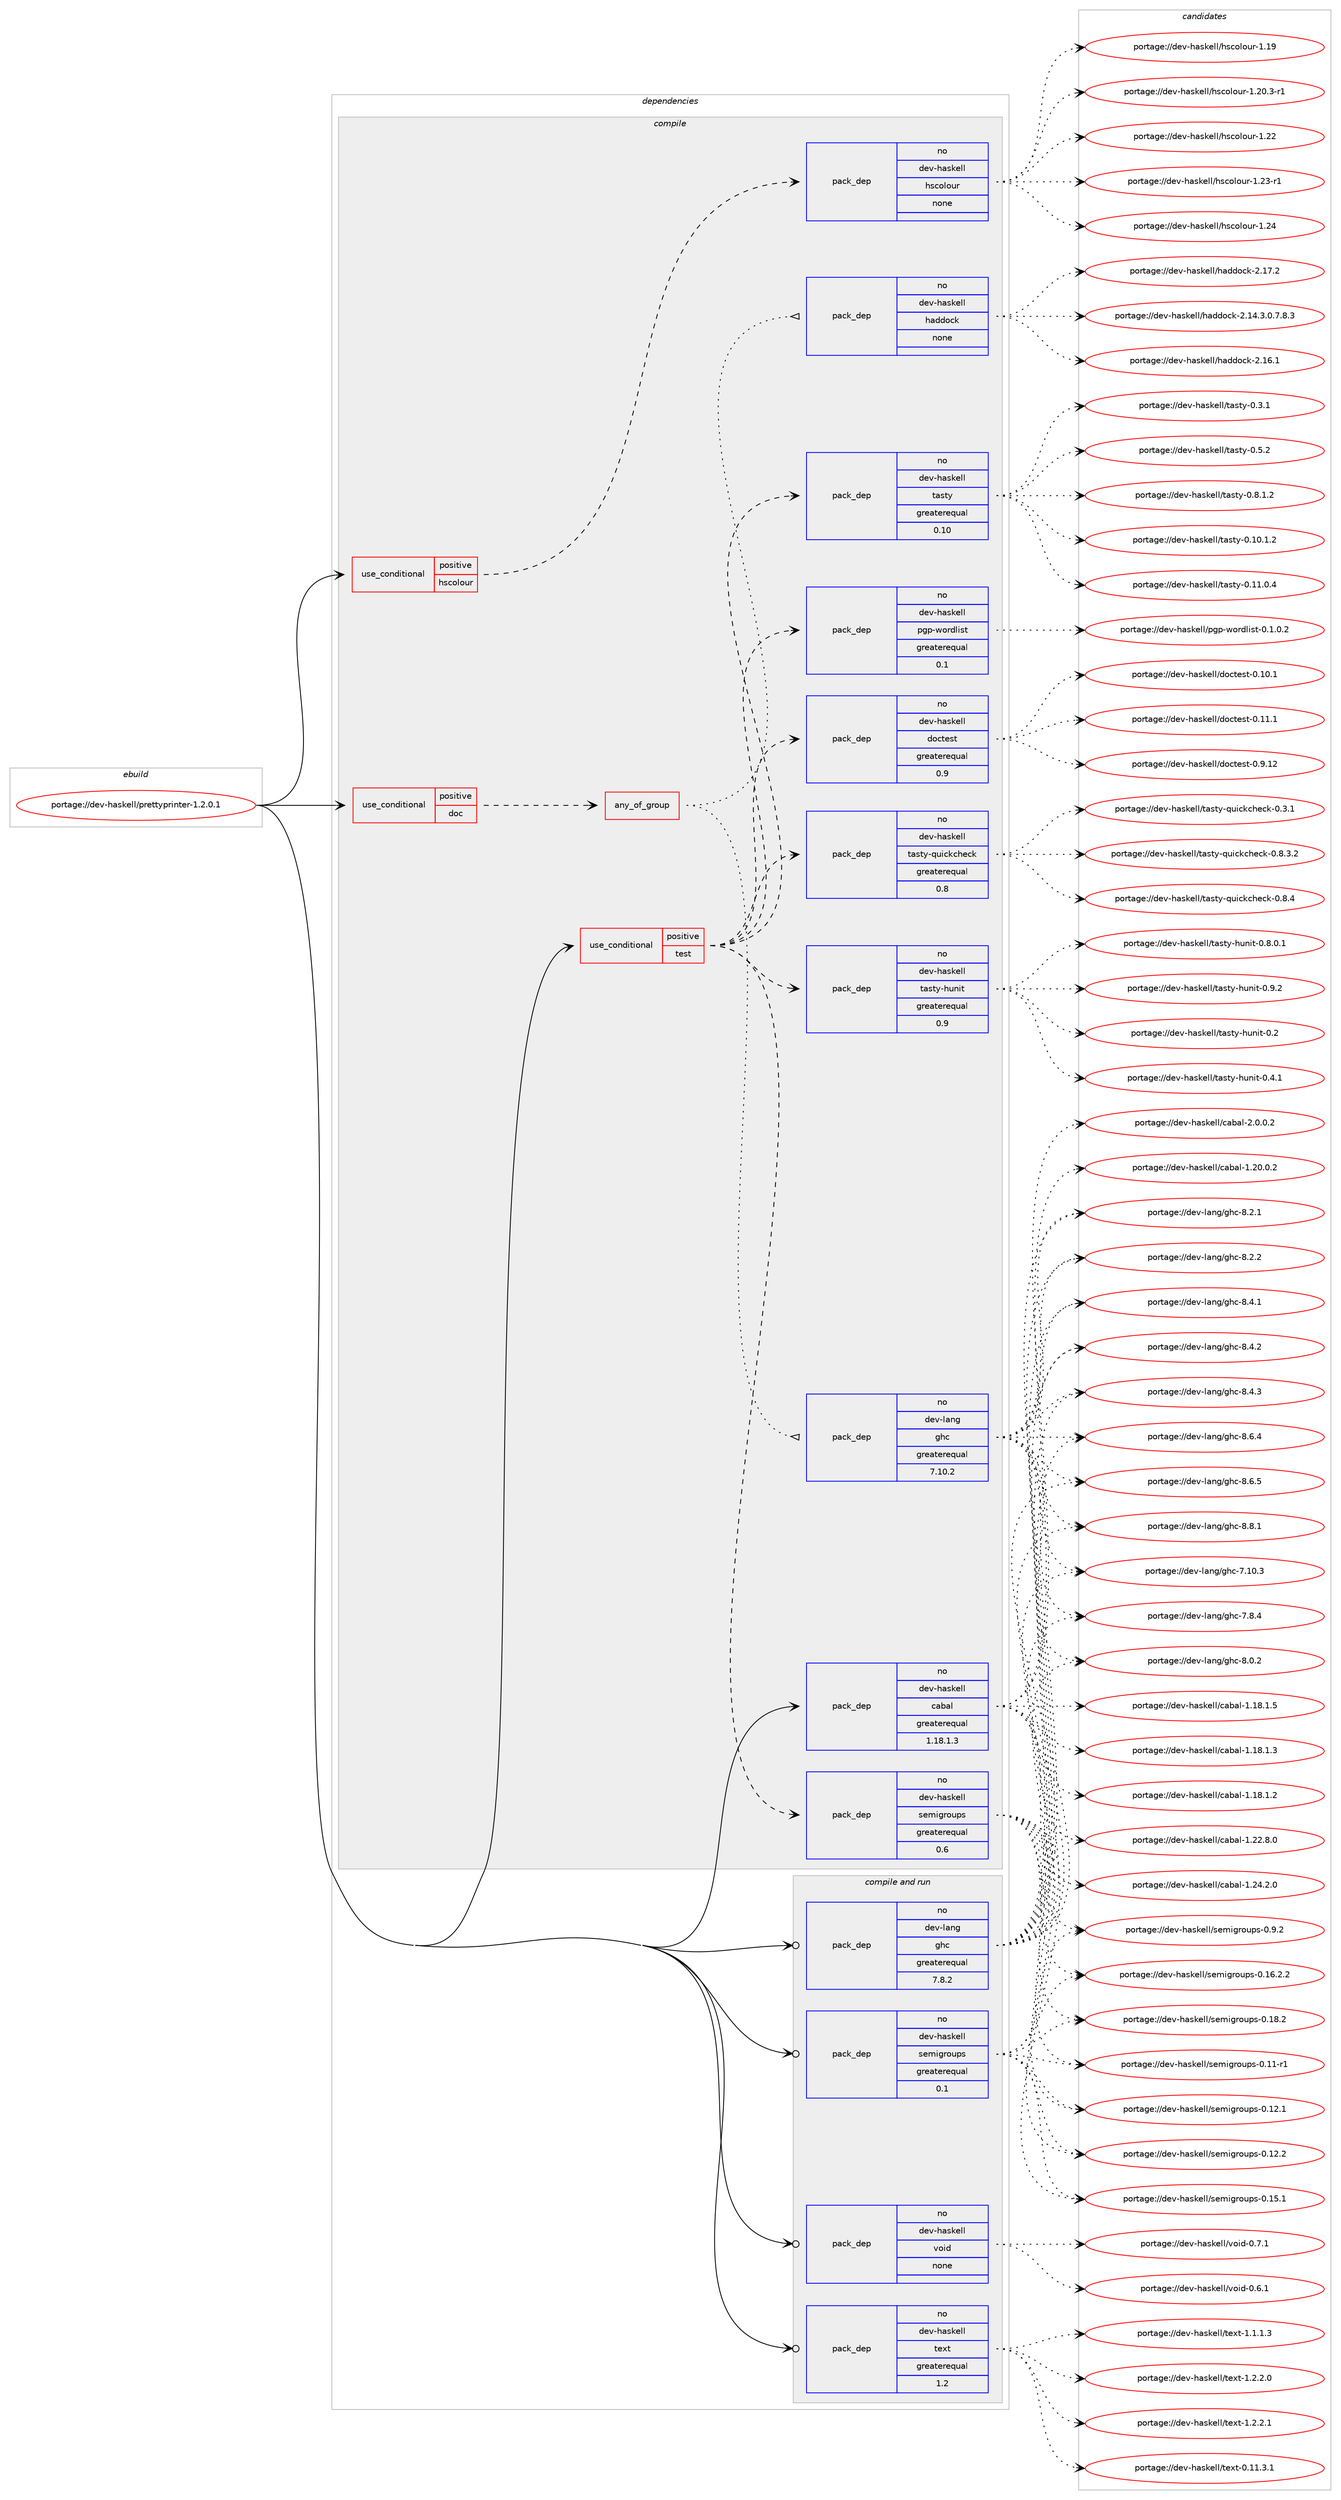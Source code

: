 digraph prolog {

# *************
# Graph options
# *************

newrank=true;
concentrate=true;
compound=true;
graph [rankdir=LR,fontname=Helvetica,fontsize=10,ranksep=1.5];#, ranksep=2.5, nodesep=0.2];
edge  [arrowhead=vee];
node  [fontname=Helvetica,fontsize=10];

# **********
# The ebuild
# **********

subgraph cluster_leftcol {
color=gray;
rank=same;
label=<<i>ebuild</i>>;
id [label="portage://dev-haskell/prettyprinter-1.2.0.1", color=red, width=4, href="../dev-haskell/prettyprinter-1.2.0.1.svg"];
}

# ****************
# The dependencies
# ****************

subgraph cluster_midcol {
color=gray;
label=<<i>dependencies</i>>;
subgraph cluster_compile {
fillcolor="#eeeeee";
style=filled;
label=<<i>compile</i>>;
subgraph cond16638 {
dependency77085 [label=<<TABLE BORDER="0" CELLBORDER="1" CELLSPACING="0" CELLPADDING="4"><TR><TD ROWSPAN="3" CELLPADDING="10">use_conditional</TD></TR><TR><TD>positive</TD></TR><TR><TD>doc</TD></TR></TABLE>>, shape=none, color=red];
subgraph any2180 {
dependency77086 [label=<<TABLE BORDER="0" CELLBORDER="1" CELLSPACING="0" CELLPADDING="4"><TR><TD CELLPADDING="10">any_of_group</TD></TR></TABLE>>, shape=none, color=red];subgraph pack58210 {
dependency77087 [label=<<TABLE BORDER="0" CELLBORDER="1" CELLSPACING="0" CELLPADDING="4" WIDTH="220"><TR><TD ROWSPAN="6" CELLPADDING="30">pack_dep</TD></TR><TR><TD WIDTH="110">no</TD></TR><TR><TD>dev-haskell</TD></TR><TR><TD>haddock</TD></TR><TR><TD>none</TD></TR><TR><TD></TD></TR></TABLE>>, shape=none, color=blue];
}
dependency77086:e -> dependency77087:w [weight=20,style="dotted",arrowhead="oinv"];
subgraph pack58211 {
dependency77088 [label=<<TABLE BORDER="0" CELLBORDER="1" CELLSPACING="0" CELLPADDING="4" WIDTH="220"><TR><TD ROWSPAN="6" CELLPADDING="30">pack_dep</TD></TR><TR><TD WIDTH="110">no</TD></TR><TR><TD>dev-lang</TD></TR><TR><TD>ghc</TD></TR><TR><TD>greaterequal</TD></TR><TR><TD>7.10.2</TD></TR></TABLE>>, shape=none, color=blue];
}
dependency77086:e -> dependency77088:w [weight=20,style="dotted",arrowhead="oinv"];
}
dependency77085:e -> dependency77086:w [weight=20,style="dashed",arrowhead="vee"];
}
id:e -> dependency77085:w [weight=20,style="solid",arrowhead="vee"];
subgraph cond16639 {
dependency77089 [label=<<TABLE BORDER="0" CELLBORDER="1" CELLSPACING="0" CELLPADDING="4"><TR><TD ROWSPAN="3" CELLPADDING="10">use_conditional</TD></TR><TR><TD>positive</TD></TR><TR><TD>hscolour</TD></TR></TABLE>>, shape=none, color=red];
subgraph pack58212 {
dependency77090 [label=<<TABLE BORDER="0" CELLBORDER="1" CELLSPACING="0" CELLPADDING="4" WIDTH="220"><TR><TD ROWSPAN="6" CELLPADDING="30">pack_dep</TD></TR><TR><TD WIDTH="110">no</TD></TR><TR><TD>dev-haskell</TD></TR><TR><TD>hscolour</TD></TR><TR><TD>none</TD></TR><TR><TD></TD></TR></TABLE>>, shape=none, color=blue];
}
dependency77089:e -> dependency77090:w [weight=20,style="dashed",arrowhead="vee"];
}
id:e -> dependency77089:w [weight=20,style="solid",arrowhead="vee"];
subgraph cond16640 {
dependency77091 [label=<<TABLE BORDER="0" CELLBORDER="1" CELLSPACING="0" CELLPADDING="4"><TR><TD ROWSPAN="3" CELLPADDING="10">use_conditional</TD></TR><TR><TD>positive</TD></TR><TR><TD>test</TD></TR></TABLE>>, shape=none, color=red];
subgraph pack58213 {
dependency77092 [label=<<TABLE BORDER="0" CELLBORDER="1" CELLSPACING="0" CELLPADDING="4" WIDTH="220"><TR><TD ROWSPAN="6" CELLPADDING="30">pack_dep</TD></TR><TR><TD WIDTH="110">no</TD></TR><TR><TD>dev-haskell</TD></TR><TR><TD>doctest</TD></TR><TR><TD>greaterequal</TD></TR><TR><TD>0.9</TD></TR></TABLE>>, shape=none, color=blue];
}
dependency77091:e -> dependency77092:w [weight=20,style="dashed",arrowhead="vee"];
subgraph pack58214 {
dependency77093 [label=<<TABLE BORDER="0" CELLBORDER="1" CELLSPACING="0" CELLPADDING="4" WIDTH="220"><TR><TD ROWSPAN="6" CELLPADDING="30">pack_dep</TD></TR><TR><TD WIDTH="110">no</TD></TR><TR><TD>dev-haskell</TD></TR><TR><TD>pgp-wordlist</TD></TR><TR><TD>greaterequal</TD></TR><TR><TD>0.1</TD></TR></TABLE>>, shape=none, color=blue];
}
dependency77091:e -> dependency77093:w [weight=20,style="dashed",arrowhead="vee"];
subgraph pack58215 {
dependency77094 [label=<<TABLE BORDER="0" CELLBORDER="1" CELLSPACING="0" CELLPADDING="4" WIDTH="220"><TR><TD ROWSPAN="6" CELLPADDING="30">pack_dep</TD></TR><TR><TD WIDTH="110">no</TD></TR><TR><TD>dev-haskell</TD></TR><TR><TD>semigroups</TD></TR><TR><TD>greaterequal</TD></TR><TR><TD>0.6</TD></TR></TABLE>>, shape=none, color=blue];
}
dependency77091:e -> dependency77094:w [weight=20,style="dashed",arrowhead="vee"];
subgraph pack58216 {
dependency77095 [label=<<TABLE BORDER="0" CELLBORDER="1" CELLSPACING="0" CELLPADDING="4" WIDTH="220"><TR><TD ROWSPAN="6" CELLPADDING="30">pack_dep</TD></TR><TR><TD WIDTH="110">no</TD></TR><TR><TD>dev-haskell</TD></TR><TR><TD>tasty</TD></TR><TR><TD>greaterequal</TD></TR><TR><TD>0.10</TD></TR></TABLE>>, shape=none, color=blue];
}
dependency77091:e -> dependency77095:w [weight=20,style="dashed",arrowhead="vee"];
subgraph pack58217 {
dependency77096 [label=<<TABLE BORDER="0" CELLBORDER="1" CELLSPACING="0" CELLPADDING="4" WIDTH="220"><TR><TD ROWSPAN="6" CELLPADDING="30">pack_dep</TD></TR><TR><TD WIDTH="110">no</TD></TR><TR><TD>dev-haskell</TD></TR><TR><TD>tasty-hunit</TD></TR><TR><TD>greaterequal</TD></TR><TR><TD>0.9</TD></TR></TABLE>>, shape=none, color=blue];
}
dependency77091:e -> dependency77096:w [weight=20,style="dashed",arrowhead="vee"];
subgraph pack58218 {
dependency77097 [label=<<TABLE BORDER="0" CELLBORDER="1" CELLSPACING="0" CELLPADDING="4" WIDTH="220"><TR><TD ROWSPAN="6" CELLPADDING="30">pack_dep</TD></TR><TR><TD WIDTH="110">no</TD></TR><TR><TD>dev-haskell</TD></TR><TR><TD>tasty-quickcheck</TD></TR><TR><TD>greaterequal</TD></TR><TR><TD>0.8</TD></TR></TABLE>>, shape=none, color=blue];
}
dependency77091:e -> dependency77097:w [weight=20,style="dashed",arrowhead="vee"];
}
id:e -> dependency77091:w [weight=20,style="solid",arrowhead="vee"];
subgraph pack58219 {
dependency77098 [label=<<TABLE BORDER="0" CELLBORDER="1" CELLSPACING="0" CELLPADDING="4" WIDTH="220"><TR><TD ROWSPAN="6" CELLPADDING="30">pack_dep</TD></TR><TR><TD WIDTH="110">no</TD></TR><TR><TD>dev-haskell</TD></TR><TR><TD>cabal</TD></TR><TR><TD>greaterequal</TD></TR><TR><TD>1.18.1.3</TD></TR></TABLE>>, shape=none, color=blue];
}
id:e -> dependency77098:w [weight=20,style="solid",arrowhead="vee"];
}
subgraph cluster_compileandrun {
fillcolor="#eeeeee";
style=filled;
label=<<i>compile and run</i>>;
subgraph pack58220 {
dependency77099 [label=<<TABLE BORDER="0" CELLBORDER="1" CELLSPACING="0" CELLPADDING="4" WIDTH="220"><TR><TD ROWSPAN="6" CELLPADDING="30">pack_dep</TD></TR><TR><TD WIDTH="110">no</TD></TR><TR><TD>dev-haskell</TD></TR><TR><TD>semigroups</TD></TR><TR><TD>greaterequal</TD></TR><TR><TD>0.1</TD></TR></TABLE>>, shape=none, color=blue];
}
id:e -> dependency77099:w [weight=20,style="solid",arrowhead="odotvee"];
subgraph pack58221 {
dependency77100 [label=<<TABLE BORDER="0" CELLBORDER="1" CELLSPACING="0" CELLPADDING="4" WIDTH="220"><TR><TD ROWSPAN="6" CELLPADDING="30">pack_dep</TD></TR><TR><TD WIDTH="110">no</TD></TR><TR><TD>dev-haskell</TD></TR><TR><TD>text</TD></TR><TR><TD>greaterequal</TD></TR><TR><TD>1.2</TD></TR></TABLE>>, shape=none, color=blue];
}
id:e -> dependency77100:w [weight=20,style="solid",arrowhead="odotvee"];
subgraph pack58222 {
dependency77101 [label=<<TABLE BORDER="0" CELLBORDER="1" CELLSPACING="0" CELLPADDING="4" WIDTH="220"><TR><TD ROWSPAN="6" CELLPADDING="30">pack_dep</TD></TR><TR><TD WIDTH="110">no</TD></TR><TR><TD>dev-haskell</TD></TR><TR><TD>void</TD></TR><TR><TD>none</TD></TR><TR><TD></TD></TR></TABLE>>, shape=none, color=blue];
}
id:e -> dependency77101:w [weight=20,style="solid",arrowhead="odotvee"];
subgraph pack58223 {
dependency77102 [label=<<TABLE BORDER="0" CELLBORDER="1" CELLSPACING="0" CELLPADDING="4" WIDTH="220"><TR><TD ROWSPAN="6" CELLPADDING="30">pack_dep</TD></TR><TR><TD WIDTH="110">no</TD></TR><TR><TD>dev-lang</TD></TR><TR><TD>ghc</TD></TR><TR><TD>greaterequal</TD></TR><TR><TD>7.8.2</TD></TR></TABLE>>, shape=none, color=blue];
}
id:e -> dependency77102:w [weight=20,style="solid",arrowhead="odotvee"];
}
subgraph cluster_run {
fillcolor="#eeeeee";
style=filled;
label=<<i>run</i>>;
}
}

# **************
# The candidates
# **************

subgraph cluster_choices {
rank=same;
color=gray;
label=<<i>candidates</i>>;

subgraph choice58210 {
color=black;
nodesep=1;
choiceportage1001011184510497115107101108108471049710010011199107455046495246514648465546564651 [label="portage://dev-haskell/haddock-2.14.3.0.7.8.3", color=red, width=4,href="../dev-haskell/haddock-2.14.3.0.7.8.3.svg"];
choiceportage100101118451049711510710110810847104971001001119910745504649544649 [label="portage://dev-haskell/haddock-2.16.1", color=red, width=4,href="../dev-haskell/haddock-2.16.1.svg"];
choiceportage100101118451049711510710110810847104971001001119910745504649554650 [label="portage://dev-haskell/haddock-2.17.2", color=red, width=4,href="../dev-haskell/haddock-2.17.2.svg"];
dependency77087:e -> choiceportage1001011184510497115107101108108471049710010011199107455046495246514648465546564651:w [style=dotted,weight="100"];
dependency77087:e -> choiceportage100101118451049711510710110810847104971001001119910745504649544649:w [style=dotted,weight="100"];
dependency77087:e -> choiceportage100101118451049711510710110810847104971001001119910745504649554650:w [style=dotted,weight="100"];
}
subgraph choice58211 {
color=black;
nodesep=1;
choiceportage1001011184510897110103471031049945554649484651 [label="portage://dev-lang/ghc-7.10.3", color=red, width=4,href="../dev-lang/ghc-7.10.3.svg"];
choiceportage10010111845108971101034710310499455546564652 [label="portage://dev-lang/ghc-7.8.4", color=red, width=4,href="../dev-lang/ghc-7.8.4.svg"];
choiceportage10010111845108971101034710310499455646484650 [label="portage://dev-lang/ghc-8.0.2", color=red, width=4,href="../dev-lang/ghc-8.0.2.svg"];
choiceportage10010111845108971101034710310499455646504649 [label="portage://dev-lang/ghc-8.2.1", color=red, width=4,href="../dev-lang/ghc-8.2.1.svg"];
choiceportage10010111845108971101034710310499455646504650 [label="portage://dev-lang/ghc-8.2.2", color=red, width=4,href="../dev-lang/ghc-8.2.2.svg"];
choiceportage10010111845108971101034710310499455646524649 [label="portage://dev-lang/ghc-8.4.1", color=red, width=4,href="../dev-lang/ghc-8.4.1.svg"];
choiceportage10010111845108971101034710310499455646524650 [label="portage://dev-lang/ghc-8.4.2", color=red, width=4,href="../dev-lang/ghc-8.4.2.svg"];
choiceportage10010111845108971101034710310499455646524651 [label="portage://dev-lang/ghc-8.4.3", color=red, width=4,href="../dev-lang/ghc-8.4.3.svg"];
choiceportage10010111845108971101034710310499455646544652 [label="portage://dev-lang/ghc-8.6.4", color=red, width=4,href="../dev-lang/ghc-8.6.4.svg"];
choiceportage10010111845108971101034710310499455646544653 [label="portage://dev-lang/ghc-8.6.5", color=red, width=4,href="../dev-lang/ghc-8.6.5.svg"];
choiceportage10010111845108971101034710310499455646564649 [label="portage://dev-lang/ghc-8.8.1", color=red, width=4,href="../dev-lang/ghc-8.8.1.svg"];
dependency77088:e -> choiceportage1001011184510897110103471031049945554649484651:w [style=dotted,weight="100"];
dependency77088:e -> choiceportage10010111845108971101034710310499455546564652:w [style=dotted,weight="100"];
dependency77088:e -> choiceportage10010111845108971101034710310499455646484650:w [style=dotted,weight="100"];
dependency77088:e -> choiceportage10010111845108971101034710310499455646504649:w [style=dotted,weight="100"];
dependency77088:e -> choiceportage10010111845108971101034710310499455646504650:w [style=dotted,weight="100"];
dependency77088:e -> choiceportage10010111845108971101034710310499455646524649:w [style=dotted,weight="100"];
dependency77088:e -> choiceportage10010111845108971101034710310499455646524650:w [style=dotted,weight="100"];
dependency77088:e -> choiceportage10010111845108971101034710310499455646524651:w [style=dotted,weight="100"];
dependency77088:e -> choiceportage10010111845108971101034710310499455646544652:w [style=dotted,weight="100"];
dependency77088:e -> choiceportage10010111845108971101034710310499455646544653:w [style=dotted,weight="100"];
dependency77088:e -> choiceportage10010111845108971101034710310499455646564649:w [style=dotted,weight="100"];
}
subgraph choice58212 {
color=black;
nodesep=1;
choiceportage100101118451049711510710110810847104115991111081111171144549464957 [label="portage://dev-haskell/hscolour-1.19", color=red, width=4,href="../dev-haskell/hscolour-1.19.svg"];
choiceportage10010111845104971151071011081084710411599111108111117114454946504846514511449 [label="portage://dev-haskell/hscolour-1.20.3-r1", color=red, width=4,href="../dev-haskell/hscolour-1.20.3-r1.svg"];
choiceportage100101118451049711510710110810847104115991111081111171144549465050 [label="portage://dev-haskell/hscolour-1.22", color=red, width=4,href="../dev-haskell/hscolour-1.22.svg"];
choiceportage1001011184510497115107101108108471041159911110811111711445494650514511449 [label="portage://dev-haskell/hscolour-1.23-r1", color=red, width=4,href="../dev-haskell/hscolour-1.23-r1.svg"];
choiceportage100101118451049711510710110810847104115991111081111171144549465052 [label="portage://dev-haskell/hscolour-1.24", color=red, width=4,href="../dev-haskell/hscolour-1.24.svg"];
dependency77090:e -> choiceportage100101118451049711510710110810847104115991111081111171144549464957:w [style=dotted,weight="100"];
dependency77090:e -> choiceportage10010111845104971151071011081084710411599111108111117114454946504846514511449:w [style=dotted,weight="100"];
dependency77090:e -> choiceportage100101118451049711510710110810847104115991111081111171144549465050:w [style=dotted,weight="100"];
dependency77090:e -> choiceportage1001011184510497115107101108108471041159911110811111711445494650514511449:w [style=dotted,weight="100"];
dependency77090:e -> choiceportage100101118451049711510710110810847104115991111081111171144549465052:w [style=dotted,weight="100"];
}
subgraph choice58213 {
color=black;
nodesep=1;
choiceportage1001011184510497115107101108108471001119911610111511645484649484649 [label="portage://dev-haskell/doctest-0.10.1", color=red, width=4,href="../dev-haskell/doctest-0.10.1.svg"];
choiceportage1001011184510497115107101108108471001119911610111511645484649494649 [label="portage://dev-haskell/doctest-0.11.1", color=red, width=4,href="../dev-haskell/doctest-0.11.1.svg"];
choiceportage1001011184510497115107101108108471001119911610111511645484657464950 [label="portage://dev-haskell/doctest-0.9.12", color=red, width=4,href="../dev-haskell/doctest-0.9.12.svg"];
dependency77092:e -> choiceportage1001011184510497115107101108108471001119911610111511645484649484649:w [style=dotted,weight="100"];
dependency77092:e -> choiceportage1001011184510497115107101108108471001119911610111511645484649494649:w [style=dotted,weight="100"];
dependency77092:e -> choiceportage1001011184510497115107101108108471001119911610111511645484657464950:w [style=dotted,weight="100"];
}
subgraph choice58214 {
color=black;
nodesep=1;
choiceportage100101118451049711510710110810847112103112451191111141001081051151164548464946484650 [label="portage://dev-haskell/pgp-wordlist-0.1.0.2", color=red, width=4,href="../dev-haskell/pgp-wordlist-0.1.0.2.svg"];
dependency77093:e -> choiceportage100101118451049711510710110810847112103112451191111141001081051151164548464946484650:w [style=dotted,weight="100"];
}
subgraph choice58215 {
color=black;
nodesep=1;
choiceportage10010111845104971151071011081084711510110910510311411111711211545484649494511449 [label="portage://dev-haskell/semigroups-0.11-r1", color=red, width=4,href="../dev-haskell/semigroups-0.11-r1.svg"];
choiceportage10010111845104971151071011081084711510110910510311411111711211545484649504649 [label="portage://dev-haskell/semigroups-0.12.1", color=red, width=4,href="../dev-haskell/semigroups-0.12.1.svg"];
choiceportage10010111845104971151071011081084711510110910510311411111711211545484649504650 [label="portage://dev-haskell/semigroups-0.12.2", color=red, width=4,href="../dev-haskell/semigroups-0.12.2.svg"];
choiceportage10010111845104971151071011081084711510110910510311411111711211545484649534649 [label="portage://dev-haskell/semigroups-0.15.1", color=red, width=4,href="../dev-haskell/semigroups-0.15.1.svg"];
choiceportage100101118451049711510710110810847115101109105103114111117112115454846495446504650 [label="portage://dev-haskell/semigroups-0.16.2.2", color=red, width=4,href="../dev-haskell/semigroups-0.16.2.2.svg"];
choiceportage10010111845104971151071011081084711510110910510311411111711211545484649564650 [label="portage://dev-haskell/semigroups-0.18.2", color=red, width=4,href="../dev-haskell/semigroups-0.18.2.svg"];
choiceportage100101118451049711510710110810847115101109105103114111117112115454846574650 [label="portage://dev-haskell/semigroups-0.9.2", color=red, width=4,href="../dev-haskell/semigroups-0.9.2.svg"];
dependency77094:e -> choiceportage10010111845104971151071011081084711510110910510311411111711211545484649494511449:w [style=dotted,weight="100"];
dependency77094:e -> choiceportage10010111845104971151071011081084711510110910510311411111711211545484649504649:w [style=dotted,weight="100"];
dependency77094:e -> choiceportage10010111845104971151071011081084711510110910510311411111711211545484649504650:w [style=dotted,weight="100"];
dependency77094:e -> choiceportage10010111845104971151071011081084711510110910510311411111711211545484649534649:w [style=dotted,weight="100"];
dependency77094:e -> choiceportage100101118451049711510710110810847115101109105103114111117112115454846495446504650:w [style=dotted,weight="100"];
dependency77094:e -> choiceportage10010111845104971151071011081084711510110910510311411111711211545484649564650:w [style=dotted,weight="100"];
dependency77094:e -> choiceportage100101118451049711510710110810847115101109105103114111117112115454846574650:w [style=dotted,weight="100"];
}
subgraph choice58216 {
color=black;
nodesep=1;
choiceportage10010111845104971151071011081084711697115116121454846494846494650 [label="portage://dev-haskell/tasty-0.10.1.2", color=red, width=4,href="../dev-haskell/tasty-0.10.1.2.svg"];
choiceportage10010111845104971151071011081084711697115116121454846494946484652 [label="portage://dev-haskell/tasty-0.11.0.4", color=red, width=4,href="../dev-haskell/tasty-0.11.0.4.svg"];
choiceportage10010111845104971151071011081084711697115116121454846514649 [label="portage://dev-haskell/tasty-0.3.1", color=red, width=4,href="../dev-haskell/tasty-0.3.1.svg"];
choiceportage10010111845104971151071011081084711697115116121454846534650 [label="portage://dev-haskell/tasty-0.5.2", color=red, width=4,href="../dev-haskell/tasty-0.5.2.svg"];
choiceportage100101118451049711510710110810847116971151161214548465646494650 [label="portage://dev-haskell/tasty-0.8.1.2", color=red, width=4,href="../dev-haskell/tasty-0.8.1.2.svg"];
dependency77095:e -> choiceportage10010111845104971151071011081084711697115116121454846494846494650:w [style=dotted,weight="100"];
dependency77095:e -> choiceportage10010111845104971151071011081084711697115116121454846494946484652:w [style=dotted,weight="100"];
dependency77095:e -> choiceportage10010111845104971151071011081084711697115116121454846514649:w [style=dotted,weight="100"];
dependency77095:e -> choiceportage10010111845104971151071011081084711697115116121454846534650:w [style=dotted,weight="100"];
dependency77095:e -> choiceportage100101118451049711510710110810847116971151161214548465646494650:w [style=dotted,weight="100"];
}
subgraph choice58217 {
color=black;
nodesep=1;
choiceportage100101118451049711510710110810847116971151161214510411711010511645484650 [label="portage://dev-haskell/tasty-hunit-0.2", color=red, width=4,href="../dev-haskell/tasty-hunit-0.2.svg"];
choiceportage1001011184510497115107101108108471169711511612145104117110105116454846524649 [label="portage://dev-haskell/tasty-hunit-0.4.1", color=red, width=4,href="../dev-haskell/tasty-hunit-0.4.1.svg"];
choiceportage10010111845104971151071011081084711697115116121451041171101051164548465646484649 [label="portage://dev-haskell/tasty-hunit-0.8.0.1", color=red, width=4,href="../dev-haskell/tasty-hunit-0.8.0.1.svg"];
choiceportage1001011184510497115107101108108471169711511612145104117110105116454846574650 [label="portage://dev-haskell/tasty-hunit-0.9.2", color=red, width=4,href="../dev-haskell/tasty-hunit-0.9.2.svg"];
dependency77096:e -> choiceportage100101118451049711510710110810847116971151161214510411711010511645484650:w [style=dotted,weight="100"];
dependency77096:e -> choiceportage1001011184510497115107101108108471169711511612145104117110105116454846524649:w [style=dotted,weight="100"];
dependency77096:e -> choiceportage10010111845104971151071011081084711697115116121451041171101051164548465646484649:w [style=dotted,weight="100"];
dependency77096:e -> choiceportage1001011184510497115107101108108471169711511612145104117110105116454846574650:w [style=dotted,weight="100"];
}
subgraph choice58218 {
color=black;
nodesep=1;
choiceportage1001011184510497115107101108108471169711511612145113117105991079910410199107454846514649 [label="portage://dev-haskell/tasty-quickcheck-0.3.1", color=red, width=4,href="../dev-haskell/tasty-quickcheck-0.3.1.svg"];
choiceportage10010111845104971151071011081084711697115116121451131171059910799104101991074548465646514650 [label="portage://dev-haskell/tasty-quickcheck-0.8.3.2", color=red, width=4,href="../dev-haskell/tasty-quickcheck-0.8.3.2.svg"];
choiceportage1001011184510497115107101108108471169711511612145113117105991079910410199107454846564652 [label="portage://dev-haskell/tasty-quickcheck-0.8.4", color=red, width=4,href="../dev-haskell/tasty-quickcheck-0.8.4.svg"];
dependency77097:e -> choiceportage1001011184510497115107101108108471169711511612145113117105991079910410199107454846514649:w [style=dotted,weight="100"];
dependency77097:e -> choiceportage10010111845104971151071011081084711697115116121451131171059910799104101991074548465646514650:w [style=dotted,weight="100"];
dependency77097:e -> choiceportage1001011184510497115107101108108471169711511612145113117105991079910410199107454846564652:w [style=dotted,weight="100"];
}
subgraph choice58219 {
color=black;
nodesep=1;
choiceportage10010111845104971151071011081084799979897108454946495646494650 [label="portage://dev-haskell/cabal-1.18.1.2", color=red, width=4,href="../dev-haskell/cabal-1.18.1.2.svg"];
choiceportage10010111845104971151071011081084799979897108454946495646494651 [label="portage://dev-haskell/cabal-1.18.1.3", color=red, width=4,href="../dev-haskell/cabal-1.18.1.3.svg"];
choiceportage10010111845104971151071011081084799979897108454946495646494653 [label="portage://dev-haskell/cabal-1.18.1.5", color=red, width=4,href="../dev-haskell/cabal-1.18.1.5.svg"];
choiceportage10010111845104971151071011081084799979897108454946504846484650 [label="portage://dev-haskell/cabal-1.20.0.2", color=red, width=4,href="../dev-haskell/cabal-1.20.0.2.svg"];
choiceportage10010111845104971151071011081084799979897108454946505046564648 [label="portage://dev-haskell/cabal-1.22.8.0", color=red, width=4,href="../dev-haskell/cabal-1.22.8.0.svg"];
choiceportage10010111845104971151071011081084799979897108454946505246504648 [label="portage://dev-haskell/cabal-1.24.2.0", color=red, width=4,href="../dev-haskell/cabal-1.24.2.0.svg"];
choiceportage100101118451049711510710110810847999798971084550464846484650 [label="portage://dev-haskell/cabal-2.0.0.2", color=red, width=4,href="../dev-haskell/cabal-2.0.0.2.svg"];
dependency77098:e -> choiceportage10010111845104971151071011081084799979897108454946495646494650:w [style=dotted,weight="100"];
dependency77098:e -> choiceportage10010111845104971151071011081084799979897108454946495646494651:w [style=dotted,weight="100"];
dependency77098:e -> choiceportage10010111845104971151071011081084799979897108454946495646494653:w [style=dotted,weight="100"];
dependency77098:e -> choiceportage10010111845104971151071011081084799979897108454946504846484650:w [style=dotted,weight="100"];
dependency77098:e -> choiceportage10010111845104971151071011081084799979897108454946505046564648:w [style=dotted,weight="100"];
dependency77098:e -> choiceportage10010111845104971151071011081084799979897108454946505246504648:w [style=dotted,weight="100"];
dependency77098:e -> choiceportage100101118451049711510710110810847999798971084550464846484650:w [style=dotted,weight="100"];
}
subgraph choice58220 {
color=black;
nodesep=1;
choiceportage10010111845104971151071011081084711510110910510311411111711211545484649494511449 [label="portage://dev-haskell/semigroups-0.11-r1", color=red, width=4,href="../dev-haskell/semigroups-0.11-r1.svg"];
choiceportage10010111845104971151071011081084711510110910510311411111711211545484649504649 [label="portage://dev-haskell/semigroups-0.12.1", color=red, width=4,href="../dev-haskell/semigroups-0.12.1.svg"];
choiceportage10010111845104971151071011081084711510110910510311411111711211545484649504650 [label="portage://dev-haskell/semigroups-0.12.2", color=red, width=4,href="../dev-haskell/semigroups-0.12.2.svg"];
choiceportage10010111845104971151071011081084711510110910510311411111711211545484649534649 [label="portage://dev-haskell/semigroups-0.15.1", color=red, width=4,href="../dev-haskell/semigroups-0.15.1.svg"];
choiceportage100101118451049711510710110810847115101109105103114111117112115454846495446504650 [label="portage://dev-haskell/semigroups-0.16.2.2", color=red, width=4,href="../dev-haskell/semigroups-0.16.2.2.svg"];
choiceportage10010111845104971151071011081084711510110910510311411111711211545484649564650 [label="portage://dev-haskell/semigroups-0.18.2", color=red, width=4,href="../dev-haskell/semigroups-0.18.2.svg"];
choiceportage100101118451049711510710110810847115101109105103114111117112115454846574650 [label="portage://dev-haskell/semigroups-0.9.2", color=red, width=4,href="../dev-haskell/semigroups-0.9.2.svg"];
dependency77099:e -> choiceportage10010111845104971151071011081084711510110910510311411111711211545484649494511449:w [style=dotted,weight="100"];
dependency77099:e -> choiceportage10010111845104971151071011081084711510110910510311411111711211545484649504649:w [style=dotted,weight="100"];
dependency77099:e -> choiceportage10010111845104971151071011081084711510110910510311411111711211545484649504650:w [style=dotted,weight="100"];
dependency77099:e -> choiceportage10010111845104971151071011081084711510110910510311411111711211545484649534649:w [style=dotted,weight="100"];
dependency77099:e -> choiceportage100101118451049711510710110810847115101109105103114111117112115454846495446504650:w [style=dotted,weight="100"];
dependency77099:e -> choiceportage10010111845104971151071011081084711510110910510311411111711211545484649564650:w [style=dotted,weight="100"];
dependency77099:e -> choiceportage100101118451049711510710110810847115101109105103114111117112115454846574650:w [style=dotted,weight="100"];
}
subgraph choice58221 {
color=black;
nodesep=1;
choiceportage100101118451049711510710110810847116101120116454846494946514649 [label="portage://dev-haskell/text-0.11.3.1", color=red, width=4,href="../dev-haskell/text-0.11.3.1.svg"];
choiceportage1001011184510497115107101108108471161011201164549464946494651 [label="portage://dev-haskell/text-1.1.1.3", color=red, width=4,href="../dev-haskell/text-1.1.1.3.svg"];
choiceportage1001011184510497115107101108108471161011201164549465046504648 [label="portage://dev-haskell/text-1.2.2.0", color=red, width=4,href="../dev-haskell/text-1.2.2.0.svg"];
choiceportage1001011184510497115107101108108471161011201164549465046504649 [label="portage://dev-haskell/text-1.2.2.1", color=red, width=4,href="../dev-haskell/text-1.2.2.1.svg"];
dependency77100:e -> choiceportage100101118451049711510710110810847116101120116454846494946514649:w [style=dotted,weight="100"];
dependency77100:e -> choiceportage1001011184510497115107101108108471161011201164549464946494651:w [style=dotted,weight="100"];
dependency77100:e -> choiceportage1001011184510497115107101108108471161011201164549465046504648:w [style=dotted,weight="100"];
dependency77100:e -> choiceportage1001011184510497115107101108108471161011201164549465046504649:w [style=dotted,weight="100"];
}
subgraph choice58222 {
color=black;
nodesep=1;
choiceportage100101118451049711510710110810847118111105100454846544649 [label="portage://dev-haskell/void-0.6.1", color=red, width=4,href="../dev-haskell/void-0.6.1.svg"];
choiceportage100101118451049711510710110810847118111105100454846554649 [label="portage://dev-haskell/void-0.7.1", color=red, width=4,href="../dev-haskell/void-0.7.1.svg"];
dependency77101:e -> choiceportage100101118451049711510710110810847118111105100454846544649:w [style=dotted,weight="100"];
dependency77101:e -> choiceportage100101118451049711510710110810847118111105100454846554649:w [style=dotted,weight="100"];
}
subgraph choice58223 {
color=black;
nodesep=1;
choiceportage1001011184510897110103471031049945554649484651 [label="portage://dev-lang/ghc-7.10.3", color=red, width=4,href="../dev-lang/ghc-7.10.3.svg"];
choiceportage10010111845108971101034710310499455546564652 [label="portage://dev-lang/ghc-7.8.4", color=red, width=4,href="../dev-lang/ghc-7.8.4.svg"];
choiceportage10010111845108971101034710310499455646484650 [label="portage://dev-lang/ghc-8.0.2", color=red, width=4,href="../dev-lang/ghc-8.0.2.svg"];
choiceportage10010111845108971101034710310499455646504649 [label="portage://dev-lang/ghc-8.2.1", color=red, width=4,href="../dev-lang/ghc-8.2.1.svg"];
choiceportage10010111845108971101034710310499455646504650 [label="portage://dev-lang/ghc-8.2.2", color=red, width=4,href="../dev-lang/ghc-8.2.2.svg"];
choiceportage10010111845108971101034710310499455646524649 [label="portage://dev-lang/ghc-8.4.1", color=red, width=4,href="../dev-lang/ghc-8.4.1.svg"];
choiceportage10010111845108971101034710310499455646524650 [label="portage://dev-lang/ghc-8.4.2", color=red, width=4,href="../dev-lang/ghc-8.4.2.svg"];
choiceportage10010111845108971101034710310499455646524651 [label="portage://dev-lang/ghc-8.4.3", color=red, width=4,href="../dev-lang/ghc-8.4.3.svg"];
choiceportage10010111845108971101034710310499455646544652 [label="portage://dev-lang/ghc-8.6.4", color=red, width=4,href="../dev-lang/ghc-8.6.4.svg"];
choiceportage10010111845108971101034710310499455646544653 [label="portage://dev-lang/ghc-8.6.5", color=red, width=4,href="../dev-lang/ghc-8.6.5.svg"];
choiceportage10010111845108971101034710310499455646564649 [label="portage://dev-lang/ghc-8.8.1", color=red, width=4,href="../dev-lang/ghc-8.8.1.svg"];
dependency77102:e -> choiceportage1001011184510897110103471031049945554649484651:w [style=dotted,weight="100"];
dependency77102:e -> choiceportage10010111845108971101034710310499455546564652:w [style=dotted,weight="100"];
dependency77102:e -> choiceportage10010111845108971101034710310499455646484650:w [style=dotted,weight="100"];
dependency77102:e -> choiceportage10010111845108971101034710310499455646504649:w [style=dotted,weight="100"];
dependency77102:e -> choiceportage10010111845108971101034710310499455646504650:w [style=dotted,weight="100"];
dependency77102:e -> choiceportage10010111845108971101034710310499455646524649:w [style=dotted,weight="100"];
dependency77102:e -> choiceportage10010111845108971101034710310499455646524650:w [style=dotted,weight="100"];
dependency77102:e -> choiceportage10010111845108971101034710310499455646524651:w [style=dotted,weight="100"];
dependency77102:e -> choiceportage10010111845108971101034710310499455646544652:w [style=dotted,weight="100"];
dependency77102:e -> choiceportage10010111845108971101034710310499455646544653:w [style=dotted,weight="100"];
dependency77102:e -> choiceportage10010111845108971101034710310499455646564649:w [style=dotted,weight="100"];
}
}

}
